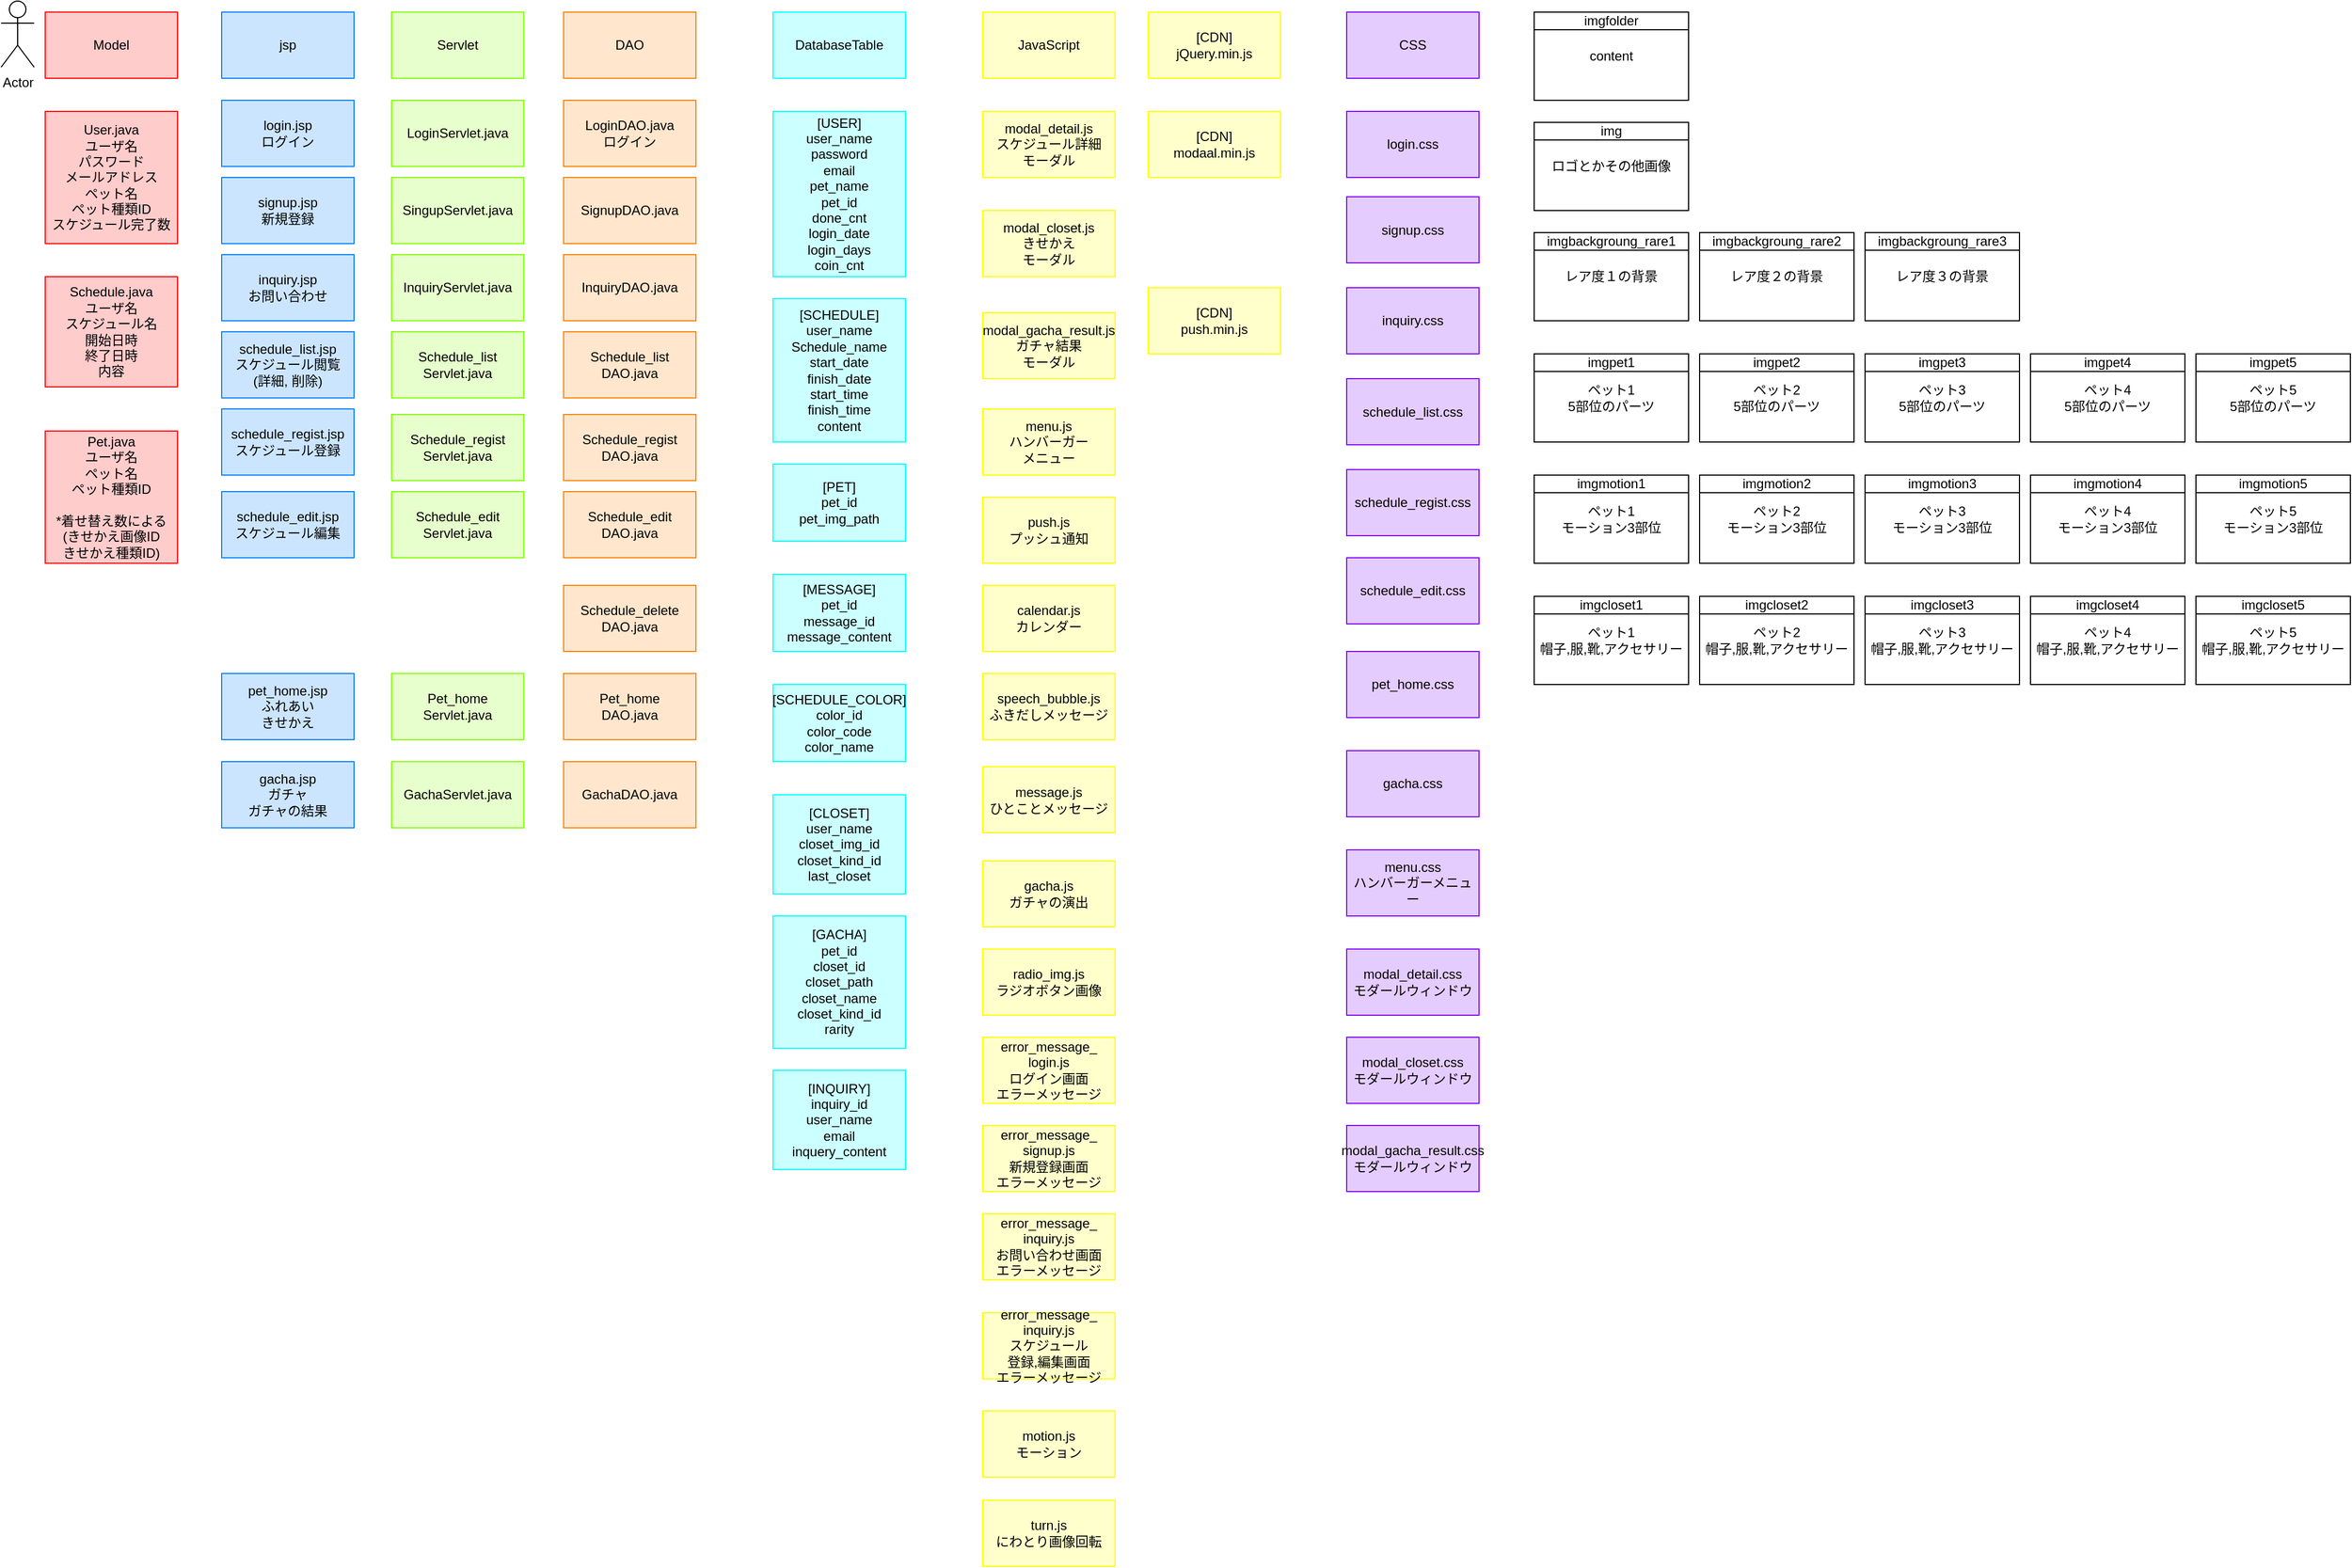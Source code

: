 <mxfile>
    <diagram id="drqowJzIHoU7VS-kYPZM" name="ページ1">
        <mxGraphModel dx="1356" dy="776" grid="1" gridSize="10" guides="1" tooltips="1" connect="1" arrows="1" fold="1" page="1" pageScale="1" pageWidth="827" pageHeight="1169" math="0" shadow="0">
            <root>
                <mxCell id="0"/>
                <mxCell id="1" parent="0"/>
                <mxCell id="2" value="Model" style="rounded=0;whiteSpace=wrap;html=1;strokeColor=#FF0000;fillColor=#FFCCCC;" parent="1" vertex="1">
                    <mxGeometry x="40" y="30" width="120" height="60" as="geometry"/>
                </mxCell>
                <mxCell id="3" value="JavaScript" style="rounded=0;whiteSpace=wrap;html=1;strokeColor=#FFFF00;fillColor=#FFFFCC;" parent="1" vertex="1">
                    <mxGeometry x="890" y="30" width="120" height="60" as="geometry"/>
                </mxCell>
                <mxCell id="4" value="Servlet" style="rounded=0;whiteSpace=wrap;html=1;strokeColor=#80FF00;fillColor=#E6FFCC;" parent="1" vertex="1">
                    <mxGeometry x="354" y="30" width="120" height="60" as="geometry"/>
                </mxCell>
                <mxCell id="5" value="jsp" style="rounded=0;whiteSpace=wrap;html=1;strokeColor=#007FFF;fillColor=#CCE5FF;" parent="1" vertex="1">
                    <mxGeometry x="200" y="30" width="120" height="60" as="geometry"/>
                </mxCell>
                <mxCell id="6" value="CSS" style="rounded=0;whiteSpace=wrap;html=1;strokeColor=#7F00FF;fillColor=#E5CCFF;" parent="1" vertex="1">
                    <mxGeometry x="1220" y="30" width="120" height="60" as="geometry"/>
                </mxCell>
                <mxCell id="14" value="SingupServlet.java" style="rounded=0;whiteSpace=wrap;html=1;strokeColor=#80FF00;fillColor=#E6FFCC;" parent="1" vertex="1">
                    <mxGeometry x="354" y="180" width="120" height="60" as="geometry"/>
                </mxCell>
                <mxCell id="15" value="LoginServlet.java" style="rounded=0;whiteSpace=wrap;html=1;strokeColor=#80FF00;fillColor=#E6FFCC;" parent="1" vertex="1">
                    <mxGeometry x="354" y="110" width="120" height="60" as="geometry"/>
                </mxCell>
                <mxCell id="20" value="schedule_list.jsp&lt;br&gt;スケジュール閲覧&lt;br&gt;(詳細, 削除)" style="rounded=0;whiteSpace=wrap;html=1;strokeColor=#007FFF;fillColor=#CCE5FF;" parent="1" vertex="1">
                    <mxGeometry x="200" y="320" width="120" height="60" as="geometry"/>
                </mxCell>
                <mxCell id="21" value="signup.jsp&lt;br&gt;新規登録" style="rounded=0;whiteSpace=wrap;html=1;strokeColor=#007FFF;fillColor=#CCE5FF;" parent="1" vertex="1">
                    <mxGeometry x="200" y="180" width="120" height="60" as="geometry"/>
                </mxCell>
                <mxCell id="22" value="login.jsp&lt;br&gt;ログイン" style="rounded=0;whiteSpace=wrap;html=1;strokeColor=#007FFF;fillColor=#CCE5FF;" parent="1" vertex="1">
                    <mxGeometry x="200" y="110" width="120" height="60" as="geometry"/>
                </mxCell>
                <mxCell id="37" value="Actor" style="shape=umlActor;verticalLabelPosition=bottom;verticalAlign=top;html=1;outlineConnect=0;strokeColor=#000000;fillColor=#FFFFFF;" parent="1" vertex="1">
                    <mxGeometry y="20" width="30" height="60" as="geometry"/>
                </mxCell>
                <mxCell id="40" value="schedule_edit.jsp&lt;br&gt;スケジュール編集" style="rounded=0;whiteSpace=wrap;html=1;strokeColor=#007FFF;fillColor=#CCE5FF;" parent="1" vertex="1">
                    <mxGeometry x="200" y="465" width="120" height="60" as="geometry"/>
                </mxCell>
                <mxCell id="41" value="pet_home.jsp&lt;br&gt;ふれあい&lt;br&gt;きせかえ" style="rounded=0;whiteSpace=wrap;html=1;strokeColor=#007FFF;fillColor=#CCE5FF;" parent="1" vertex="1">
                    <mxGeometry x="200" y="630" width="120" height="60" as="geometry"/>
                </mxCell>
                <mxCell id="42" value="schedule_regist.jsp&lt;br&gt;スケジュール登録" style="rounded=0;whiteSpace=wrap;html=1;strokeColor=#007FFF;fillColor=#CCE5FF;" parent="1" vertex="1">
                    <mxGeometry x="200" y="390" width="120" height="60" as="geometry"/>
                </mxCell>
                <mxCell id="44" value="gacha.jsp&lt;br&gt;ガチャ&lt;br&gt;ガチャの結果" style="rounded=0;whiteSpace=wrap;html=1;strokeColor=#007FFF;fillColor=#CCE5FF;" parent="1" vertex="1">
                    <mxGeometry x="200" y="710" width="120" height="60" as="geometry"/>
                </mxCell>
                <mxCell id="47" value="DAO" style="rounded=0;whiteSpace=wrap;html=1;strokeColor=#FF8000;fillColor=#FFE6CC;" parent="1" vertex="1">
                    <mxGeometry x="510" y="30" width="120" height="60" as="geometry"/>
                </mxCell>
                <mxCell id="54" value="DatabaseTable" style="rounded=0;whiteSpace=wrap;html=1;strokeColor=#00FFFF;fillColor=#CCFFFF;" parent="1" vertex="1">
                    <mxGeometry x="700" y="30" width="120" height="60" as="geometry"/>
                </mxCell>
                <mxCell id="55" value="inquiry.jsp&lt;br&gt;お問い合わせ" style="rounded=0;whiteSpace=wrap;html=1;strokeColor=#007FFF;fillColor=#CCE5FF;" parent="1" vertex="1">
                    <mxGeometry x="200" y="250" width="120" height="60" as="geometry"/>
                </mxCell>
                <mxCell id="56" value="InquiryServlet.java" style="rounded=0;whiteSpace=wrap;html=1;strokeColor=#80FF00;fillColor=#E6FFCC;" parent="1" vertex="1">
                    <mxGeometry x="354" y="250" width="120" height="60" as="geometry"/>
                </mxCell>
                <mxCell id="57" value="Schedule_list&lt;br&gt;Servlet.java" style="rounded=0;whiteSpace=wrap;html=1;strokeColor=#80FF00;fillColor=#E6FFCC;" parent="1" vertex="1">
                    <mxGeometry x="354" y="320" width="120" height="60" as="geometry"/>
                </mxCell>
                <mxCell id="59" value="Schedule_edit&lt;br&gt;Servlet.java" style="rounded=0;whiteSpace=wrap;html=1;strokeColor=#80FF00;fillColor=#E6FFCC;" parent="1" vertex="1">
                    <mxGeometry x="354" y="465" width="120" height="60" as="geometry"/>
                </mxCell>
                <mxCell id="60" value="Pet_home&lt;br&gt;Servlet.java" style="rounded=0;whiteSpace=wrap;html=1;strokeColor=#80FF00;fillColor=#E6FFCC;" parent="1" vertex="1">
                    <mxGeometry x="354" y="630" width="120" height="60" as="geometry"/>
                </mxCell>
                <mxCell id="61" value="Schedule_regist&lt;br&gt;Servlet.java" style="rounded=0;whiteSpace=wrap;html=1;strokeColor=#80FF00;fillColor=#E6FFCC;" parent="1" vertex="1">
                    <mxGeometry x="354" y="395" width="120" height="60" as="geometry"/>
                </mxCell>
                <mxCell id="62" value="&lt;div style=&quot;&quot;&gt;&lt;span style=&quot;background-color: initial;&quot;&gt;[USER]&lt;/span&gt;&lt;/div&gt;&lt;div style=&quot;&quot;&gt;&lt;span style=&quot;background-color: initial;&quot;&gt;user_name&lt;/span&gt;&lt;/div&gt;&lt;div style=&quot;&quot;&gt;password&lt;/div&gt;&lt;div style=&quot;&quot;&gt;email&lt;/div&gt;&lt;div style=&quot;&quot;&gt;pet_name&lt;/div&gt;&lt;div style=&quot;&quot;&gt;pet_id&lt;/div&gt;&lt;div style=&quot;&quot;&gt;done_cnt&lt;/div&gt;&lt;div style=&quot;&quot;&gt;login_date&lt;/div&gt;&lt;div style=&quot;&quot;&gt;login_days&lt;/div&gt;&lt;div style=&quot;&quot;&gt;coin_cnt&lt;/div&gt;" style="rounded=0;whiteSpace=wrap;html=1;strokeColor=#00FFFF;fillColor=#CCFFFF;align=center;" parent="1" vertex="1">
                    <mxGeometry x="700" y="120" width="120" height="150" as="geometry"/>
                </mxCell>
                <mxCell id="63" value="[SCHEDULE]&lt;br&gt;user_name&lt;br&gt;Schedule_name&lt;br&gt;start_date&lt;br style=&quot;border-color: var(--border-color);&quot;&gt;finish_date&lt;br&gt;start_time&lt;br&gt;finish_time&lt;br&gt;content" style="rounded=0;whiteSpace=wrap;html=1;strokeColor=#00FFFF;fillColor=#CCFFFF;" parent="1" vertex="1">
                    <mxGeometry x="700" y="290" width="120" height="130" as="geometry"/>
                </mxCell>
                <mxCell id="65" value="[PET]&lt;br&gt;pet_id&lt;br&gt;pet_img_path" style="rounded=0;whiteSpace=wrap;html=1;strokeColor=#00FFFF;fillColor=#CCFFFF;" parent="1" vertex="1">
                    <mxGeometry x="700" y="440" width="120" height="70" as="geometry"/>
                </mxCell>
                <mxCell id="66" value="[GACHA]&lt;br&gt;pet_id&lt;br&gt;closet_id&lt;br&gt;closet_path&lt;br&gt;closet_name&lt;br&gt;closet_kind_id&lt;br&gt;rarity" style="rounded=0;whiteSpace=wrap;html=1;strokeColor=#00FFFF;fillColor=#CCFFFF;" parent="1" vertex="1">
                    <mxGeometry x="700" y="850" width="120" height="120" as="geometry"/>
                </mxCell>
                <mxCell id="69" value="[CLOSET]&lt;br&gt;user_name&lt;br&gt;closet_img_id&lt;br&gt;closet_kind_id&lt;br&gt;last_closet" style="rounded=0;whiteSpace=wrap;html=1;strokeColor=#00FFFF;fillColor=#CCFFFF;" parent="1" vertex="1">
                    <mxGeometry x="700" y="740" width="120" height="90" as="geometry"/>
                </mxCell>
                <mxCell id="90" value="[MESSAGE]&lt;br&gt;pet_id&lt;br&gt;message_id&lt;br&gt;message_content" style="rounded=0;whiteSpace=wrap;html=1;strokeColor=#00FFFF;fillColor=#CCFFFF;" parent="1" vertex="1">
                    <mxGeometry x="700" y="540" width="120" height="70" as="geometry"/>
                </mxCell>
                <mxCell id="93" value="[SCHEDULE_COLOR]&lt;br&gt;color_id&lt;br&gt;color_code&lt;br&gt;color_name" style="rounded=0;whiteSpace=wrap;html=1;strokeColor=#00FFFF;fillColor=#CCFFFF;" parent="1" vertex="1">
                    <mxGeometry x="700" y="640" width="120" height="70" as="geometry"/>
                </mxCell>
                <mxCell id="94" value="modal_detail.js&lt;br&gt;スケジュール詳細&lt;br&gt;モーダル" style="rounded=0;whiteSpace=wrap;html=1;strokeColor=#FFFF00;fillColor=#FFFFCC;" parent="1" vertex="1">
                    <mxGeometry x="890" y="120" width="120" height="60" as="geometry"/>
                </mxCell>
                <mxCell id="95" value="[CDN]&lt;br&gt;jQuery.min.js" style="rounded=0;whiteSpace=wrap;html=1;strokeColor=#FFFF00;fillColor=#FFFFCC;" parent="1" vertex="1">
                    <mxGeometry x="1040" y="30" width="120" height="60" as="geometry"/>
                </mxCell>
                <mxCell id="96" value="menu.js&lt;br&gt;ハンバーガー&lt;br&gt;メニュー" style="rounded=0;whiteSpace=wrap;html=1;strokeColor=#FFFF00;fillColor=#FFFFCC;" parent="1" vertex="1">
                    <mxGeometry x="890" y="390" width="120" height="60" as="geometry"/>
                </mxCell>
                <mxCell id="97" value="[INQUIRY]&lt;br&gt;inquiry_id&lt;br&gt;user_name&lt;br&gt;email&lt;br&gt;inquery_content" style="rounded=0;whiteSpace=wrap;html=1;strokeColor=#00FFFF;fillColor=#CCFFFF;" parent="1" vertex="1">
                    <mxGeometry x="700" y="990" width="120" height="90" as="geometry"/>
                </mxCell>
                <mxCell id="99" value="GachaServlet.java" style="rounded=0;whiteSpace=wrap;html=1;strokeColor=#80FF00;fillColor=#E6FFCC;" parent="1" vertex="1">
                    <mxGeometry x="354" y="710" width="120" height="60" as="geometry"/>
                </mxCell>
                <mxCell id="101" value="modal_detail.css&lt;br&gt;モダールウィンドウ" style="rounded=0;whiteSpace=wrap;html=1;strokeColor=#7F00FF;fillColor=#E5CCFF;" parent="1" vertex="1">
                    <mxGeometry x="1220" y="880" width="120" height="60" as="geometry"/>
                </mxCell>
                <mxCell id="111" value="" style="group" parent="1" vertex="1" connectable="0">
                    <mxGeometry x="1390" y="30" width="140" height="80" as="geometry"/>
                </mxCell>
                <mxCell id="109" value="content" style="rounded=0;whiteSpace=wrap;html=1;fillStyle=auto;fillColor=default;gradientColor=none;" parent="111" vertex="1">
                    <mxGeometry width="140.0" height="80" as="geometry"/>
                </mxCell>
                <mxCell id="110" value="imgfolder" style="rounded=0;whiteSpace=wrap;html=1;fillStyle=auto;fillColor=default;gradientColor=none;" parent="111" vertex="1">
                    <mxGeometry width="140.0" height="16" as="geometry"/>
                </mxCell>
                <mxCell id="130" value="calendar.js&lt;br&gt;カレンダー" style="rounded=0;whiteSpace=wrap;html=1;strokeColor=#FFFF00;fillColor=#FFFFCC;" parent="1" vertex="1">
                    <mxGeometry x="890" y="550" width="120" height="60" as="geometry"/>
                </mxCell>
                <mxCell id="131" value="push.js&lt;br&gt;プッシュ通知" style="rounded=0;whiteSpace=wrap;html=1;strokeColor=#FFFF00;fillColor=#FFFFCC;" parent="1" vertex="1">
                    <mxGeometry x="890" y="470" width="120" height="60" as="geometry"/>
                </mxCell>
                <mxCell id="132" value="User.java&lt;br&gt;ユーザ名&lt;br&gt;パスワード&lt;br&gt;メールアドレス&lt;br&gt;ペット名&lt;br&gt;ペット種類ID&lt;br&gt;スケジュール完了数" style="rounded=0;whiteSpace=wrap;html=1;strokeColor=#FF0000;fillColor=#FFCCCC;" parent="1" vertex="1">
                    <mxGeometry x="40" y="120" width="120" height="120" as="geometry"/>
                </mxCell>
                <mxCell id="133" value="Schedule.java&lt;br&gt;ユーザ名&lt;br&gt;スケジュール名&lt;br&gt;開始日時&lt;br&gt;終了日時&lt;br&gt;内容" style="rounded=0;whiteSpace=wrap;html=1;strokeColor=#FF0000;fillColor=#FFCCCC;" parent="1" vertex="1">
                    <mxGeometry x="40" y="270" width="120" height="100" as="geometry"/>
                </mxCell>
                <mxCell id="134" value="Pet.java&lt;br&gt;ユーザ名&lt;br&gt;ペット名&lt;br&gt;ペット種類ID&lt;br&gt;&lt;br&gt;*着せ替え数による&lt;br&gt;(きせかえ画像ID&lt;br&gt;きせかえ種類ID)" style="rounded=0;whiteSpace=wrap;html=1;strokeColor=#FF0000;fillColor=#FFCCCC;" parent="1" vertex="1">
                    <mxGeometry x="40" y="410" width="120" height="120" as="geometry"/>
                </mxCell>
                <mxCell id="135" value="Schedule_list&lt;br&gt;DAO.java" style="rounded=0;whiteSpace=wrap;html=1;strokeColor=#FF8000;fillColor=#FFE6CC;" parent="1" vertex="1">
                    <mxGeometry x="510" y="320" width="120" height="60" as="geometry"/>
                </mxCell>
                <mxCell id="136" value="InquiryDAO.java" style="rounded=0;whiteSpace=wrap;html=1;strokeColor=#FF8000;fillColor=#FFE6CC;" parent="1" vertex="1">
                    <mxGeometry x="510" y="250" width="120" height="60" as="geometry"/>
                </mxCell>
                <mxCell id="137" value="SignupDAO.java" style="rounded=0;whiteSpace=wrap;html=1;strokeColor=#FF8000;fillColor=#FFE6CC;" parent="1" vertex="1">
                    <mxGeometry x="510" y="180" width="120" height="60" as="geometry"/>
                </mxCell>
                <mxCell id="138" value="Schedule_edit&lt;br&gt;DAO.java" style="rounded=0;whiteSpace=wrap;html=1;strokeColor=#FF8000;fillColor=#FFE6CC;" parent="1" vertex="1">
                    <mxGeometry x="510" y="465" width="120" height="60" as="geometry"/>
                </mxCell>
                <mxCell id="139" value="Schedule_regist&lt;br&gt;DAO.java" style="rounded=0;whiteSpace=wrap;html=1;strokeColor=#FF8000;fillColor=#FFE6CC;" parent="1" vertex="1">
                    <mxGeometry x="510" y="395" width="120" height="60" as="geometry"/>
                </mxCell>
                <mxCell id="141" value="Pet_home&lt;br&gt;DAO.java" style="rounded=0;whiteSpace=wrap;html=1;strokeColor=#FF8000;fillColor=#FFE6CC;" parent="1" vertex="1">
                    <mxGeometry x="510" y="630" width="120" height="60" as="geometry"/>
                </mxCell>
                <mxCell id="142" value="Schedule_delete&lt;br&gt;DAO.java" style="rounded=0;whiteSpace=wrap;html=1;strokeColor=#FF8000;fillColor=#FFE6CC;" parent="1" vertex="1">
                    <mxGeometry x="510" y="550" width="120" height="60" as="geometry"/>
                </mxCell>
                <mxCell id="143" value="LoginDAO.java&lt;br style=&quot;border-color: var(--border-color);&quot;&gt;ログイン" style="rounded=0;whiteSpace=wrap;html=1;strokeColor=#FF8000;fillColor=#FFE6CC;" parent="1" vertex="1">
                    <mxGeometry x="510" y="110" width="120" height="60" as="geometry"/>
                </mxCell>
                <mxCell id="144" value="GachaDAO.java" style="rounded=0;whiteSpace=wrap;html=1;strokeColor=#FF8000;fillColor=#FFE6CC;" parent="1" vertex="1">
                    <mxGeometry x="510" y="710" width="120" height="60" as="geometry"/>
                </mxCell>
                <mxCell id="146" value="radio_img.js&lt;br&gt;ラジオボタン画像" style="rounded=0;whiteSpace=wrap;html=1;strokeColor=#FFFF00;fillColor=#FFFFCC;" parent="1" vertex="1">
                    <mxGeometry x="890" y="880" width="120" height="60" as="geometry"/>
                </mxCell>
                <mxCell id="147" value="gacha.js&lt;br&gt;ガチャの演出" style="rounded=0;whiteSpace=wrap;html=1;strokeColor=#FFFF00;fillColor=#FFFFCC;" parent="1" vertex="1">
                    <mxGeometry x="890" y="800" width="120" height="60" as="geometry"/>
                </mxCell>
                <mxCell id="148" value="message.js&lt;br&gt;ひとことメッセージ" style="rounded=0;whiteSpace=wrap;html=1;strokeColor=#FFFF00;fillColor=#FFFFCC;" parent="1" vertex="1">
                    <mxGeometry x="890" y="714.5" width="120" height="60" as="geometry"/>
                </mxCell>
                <mxCell id="149" value="speech_bubble.js&lt;br&gt;ふきだしメッセージ" style="rounded=0;whiteSpace=wrap;html=1;strokeColor=#FFFF00;fillColor=#FFFFCC;" parent="1" vertex="1">
                    <mxGeometry x="890" y="630" width="120" height="60" as="geometry"/>
                </mxCell>
                <mxCell id="151" value="motion.js&lt;br&gt;モーション" style="rounded=0;whiteSpace=wrap;html=1;strokeColor=#FFFF00;fillColor=#FFFFCC;" parent="1" vertex="1">
                    <mxGeometry x="890" y="1299" width="120" height="60" as="geometry"/>
                </mxCell>
                <mxCell id="152" value="error_message_&lt;br&gt;login.js&lt;br&gt;ログイン画面&lt;br&gt;エラーメッセージ" style="rounded=0;whiteSpace=wrap;html=1;strokeColor=#FFFF00;fillColor=#FFFFCC;" parent="1" vertex="1">
                    <mxGeometry x="890" y="960" width="120" height="60" as="geometry"/>
                </mxCell>
                <mxCell id="154" value="error_message_&lt;br&gt;signup.js&lt;br&gt;新規登録画面&lt;br&gt;エラーメッセージ" style="rounded=0;whiteSpace=wrap;html=1;strokeColor=#FFFF00;fillColor=#FFFFCC;" parent="1" vertex="1">
                    <mxGeometry x="890" y="1040" width="120" height="60" as="geometry"/>
                </mxCell>
                <mxCell id="155" value="[CDN]&lt;br&gt;modaal.min.js" style="rounded=0;whiteSpace=wrap;html=1;strokeColor=#FFFF00;fillColor=#FFFFCC;" parent="1" vertex="1">
                    <mxGeometry x="1040" y="120" width="120" height="60" as="geometry"/>
                </mxCell>
                <mxCell id="156" value="[CDN]&lt;br&gt;push.min.js" style="rounded=0;whiteSpace=wrap;html=1;strokeColor=#FFFF00;fillColor=#FFFFCC;" parent="1" vertex="1">
                    <mxGeometry x="1040" y="280" width="120" height="60" as="geometry"/>
                </mxCell>
                <mxCell id="157" value="menu.css&lt;br&gt;ハンバーガーメニュー" style="rounded=0;whiteSpace=wrap;html=1;strokeColor=#7F00FF;fillColor=#E5CCFF;" parent="1" vertex="1">
                    <mxGeometry x="1220" y="790" width="120" height="60" as="geometry"/>
                </mxCell>
                <mxCell id="158" value="login.css" style="rounded=0;whiteSpace=wrap;html=1;strokeColor=#7F00FF;fillColor=#E5CCFF;" parent="1" vertex="1">
                    <mxGeometry x="1220" y="120" width="120" height="60" as="geometry"/>
                </mxCell>
                <mxCell id="159" value="schedule_list.css" style="rounded=0;whiteSpace=wrap;html=1;strokeColor=#7F00FF;fillColor=#E5CCFF;" parent="1" vertex="1">
                    <mxGeometry x="1220" y="362.5" width="120" height="60" as="geometry"/>
                </mxCell>
                <mxCell id="160" value="inquiry.css" style="rounded=0;whiteSpace=wrap;html=1;strokeColor=#7F00FF;fillColor=#E5CCFF;" parent="1" vertex="1">
                    <mxGeometry x="1220" y="280" width="120" height="60" as="geometry"/>
                </mxCell>
                <mxCell id="161" value="signup.css" style="rounded=0;whiteSpace=wrap;html=1;strokeColor=#7F00FF;fillColor=#E5CCFF;" parent="1" vertex="1">
                    <mxGeometry x="1220" y="197.5" width="120" height="60" as="geometry"/>
                </mxCell>
                <mxCell id="162" value="gacha.css" style="rounded=0;whiteSpace=wrap;html=1;strokeColor=#7F00FF;fillColor=#E5CCFF;" parent="1" vertex="1">
                    <mxGeometry x="1220" y="700" width="120" height="60" as="geometry"/>
                </mxCell>
                <mxCell id="163" value="pet_home.css" style="rounded=0;whiteSpace=wrap;html=1;strokeColor=#7F00FF;fillColor=#E5CCFF;" parent="1" vertex="1">
                    <mxGeometry x="1220" y="610" width="120" height="60" as="geometry"/>
                </mxCell>
                <mxCell id="164" value="schedule_edit.css" style="rounded=0;whiteSpace=wrap;html=1;strokeColor=#7F00FF;fillColor=#E5CCFF;" parent="1" vertex="1">
                    <mxGeometry x="1220" y="525" width="120" height="60" as="geometry"/>
                </mxCell>
                <mxCell id="165" value="schedule_regist.css" style="rounded=0;whiteSpace=wrap;html=1;strokeColor=#7F00FF;fillColor=#E5CCFF;" parent="1" vertex="1">
                    <mxGeometry x="1220" y="445" width="120" height="60" as="geometry"/>
                </mxCell>
                <mxCell id="166" value="error_message_&lt;br&gt;inquiry.js&lt;br&gt;お問い合わせ画面&lt;br&gt;エラーメッセージ" style="rounded=0;whiteSpace=wrap;html=1;strokeColor=#FFFF00;fillColor=#FFFFCC;" parent="1" vertex="1">
                    <mxGeometry x="890" y="1120" width="120" height="60" as="geometry"/>
                </mxCell>
                <mxCell id="167" value="error_message_&lt;br&gt;inquiry.js&lt;br&gt;スケジュール&lt;br&gt;登録,編集画面&lt;br&gt;エラーメッセージ" style="rounded=0;whiteSpace=wrap;html=1;strokeColor=#FFFF00;fillColor=#FFFFCC;" parent="1" vertex="1">
                    <mxGeometry x="890" y="1210" width="120" height="60" as="geometry"/>
                </mxCell>
                <mxCell id="168" value="modal_closet.js&lt;br&gt;きせかえ&lt;br&gt;モーダル" style="rounded=0;whiteSpace=wrap;html=1;strokeColor=#FFFF00;fillColor=#FFFFCC;" parent="1" vertex="1">
                    <mxGeometry x="890" y="210" width="120" height="60" as="geometry"/>
                </mxCell>
                <mxCell id="169" value="modal_gacha_result.js&lt;br&gt;ガチャ結果&lt;br&gt;モーダル" style="rounded=0;whiteSpace=wrap;html=1;strokeColor=#FFFF00;fillColor=#FFFFCC;" parent="1" vertex="1">
                    <mxGeometry x="890" y="302.5" width="120" height="60" as="geometry"/>
                </mxCell>
                <mxCell id="170" value="modal_gacha_result.css&lt;br&gt;モダールウィンドウ" style="rounded=0;whiteSpace=wrap;html=1;strokeColor=#7F00FF;fillColor=#E5CCFF;" parent="1" vertex="1">
                    <mxGeometry x="1220" y="1040" width="120" height="60" as="geometry"/>
                </mxCell>
                <mxCell id="171" value="modal_closet.css&lt;br&gt;モダールウィンドウ" style="rounded=0;whiteSpace=wrap;html=1;strokeColor=#7F00FF;fillColor=#E5CCFF;" parent="1" vertex="1">
                    <mxGeometry x="1220" y="960" width="120" height="60" as="geometry"/>
                </mxCell>
                <mxCell id="175" value="" style="group" parent="1" vertex="1" connectable="0">
                    <mxGeometry x="1390" y="130" width="140" height="80" as="geometry"/>
                </mxCell>
                <mxCell id="176" value="ロゴとかその他画像" style="rounded=0;whiteSpace=wrap;html=1;fillStyle=auto;fillColor=default;gradientColor=none;" parent="175" vertex="1">
                    <mxGeometry width="140.0" height="80" as="geometry"/>
                </mxCell>
                <mxCell id="177" value="img" style="rounded=0;whiteSpace=wrap;html=1;fillStyle=auto;fillColor=default;gradientColor=none;" parent="175" vertex="1">
                    <mxGeometry width="140.0" height="16" as="geometry"/>
                </mxCell>
                <mxCell id="181" value="" style="group" parent="1" vertex="1" connectable="0">
                    <mxGeometry x="1540" y="230" width="140" height="80" as="geometry"/>
                </mxCell>
                <mxCell id="182" value="レア度２の背景" style="rounded=0;whiteSpace=wrap;html=1;fillStyle=auto;fillColor=default;gradientColor=none;" parent="181" vertex="1">
                    <mxGeometry width="140.0" height="80" as="geometry"/>
                </mxCell>
                <mxCell id="183" value="imgbackgroung_rare2" style="rounded=0;whiteSpace=wrap;html=1;fillStyle=auto;fillColor=default;gradientColor=none;" parent="181" vertex="1">
                    <mxGeometry width="140.0" height="16" as="geometry"/>
                </mxCell>
                <mxCell id="184" value="" style="group" parent="1" vertex="1" connectable="0">
                    <mxGeometry x="1690" y="230" width="140" height="80" as="geometry"/>
                </mxCell>
                <mxCell id="185" value="レア度３の背景" style="rounded=0;whiteSpace=wrap;html=1;fillStyle=auto;fillColor=default;gradientColor=none;" parent="184" vertex="1">
                    <mxGeometry width="140.0" height="80" as="geometry"/>
                </mxCell>
                <mxCell id="186" value="imgbackgroung_rare3" style="rounded=0;whiteSpace=wrap;html=1;fillStyle=auto;fillColor=default;gradientColor=none;" parent="184" vertex="1">
                    <mxGeometry width="140.0" height="16" as="geometry"/>
                </mxCell>
                <mxCell id="190" value="" style="group" parent="1" vertex="1" connectable="0">
                    <mxGeometry x="1390" y="450" width="140" height="80" as="geometry"/>
                </mxCell>
                <mxCell id="191" value="ペット1&lt;br&gt;モーション3部位" style="rounded=0;whiteSpace=wrap;html=1;fillStyle=auto;fillColor=default;gradientColor=none;" parent="190" vertex="1">
                    <mxGeometry width="140.0" height="80" as="geometry"/>
                </mxCell>
                <mxCell id="192" value="imgmotion1" style="rounded=0;whiteSpace=wrap;html=1;fillStyle=auto;fillColor=default;gradientColor=none;" parent="190" vertex="1">
                    <mxGeometry width="140.0" height="16" as="geometry"/>
                </mxCell>
                <mxCell id="193" value="" style="group" parent="1" vertex="1" connectable="0">
                    <mxGeometry x="1390" y="340" width="140" height="80" as="geometry"/>
                </mxCell>
                <mxCell id="194" value="ペット1&lt;br&gt;5部位のパーツ" style="rounded=0;whiteSpace=wrap;html=1;fillStyle=auto;fillColor=default;gradientColor=none;" parent="193" vertex="1">
                    <mxGeometry width="140.0" height="80" as="geometry"/>
                </mxCell>
                <mxCell id="195" value="imgpet1" style="rounded=0;whiteSpace=wrap;html=1;fillStyle=auto;fillColor=default;gradientColor=none;" parent="193" vertex="1">
                    <mxGeometry width="140.0" height="16" as="geometry"/>
                </mxCell>
                <mxCell id="196" value="" style="group" parent="1" vertex="1" connectable="0">
                    <mxGeometry x="1990" y="340" width="140" height="80" as="geometry"/>
                </mxCell>
                <mxCell id="197" value="ペット5&lt;br&gt;5部位のパーツ" style="rounded=0;whiteSpace=wrap;html=1;fillStyle=auto;fillColor=default;gradientColor=none;" parent="196" vertex="1">
                    <mxGeometry width="140.0" height="80" as="geometry"/>
                </mxCell>
                <mxCell id="198" value="imgpet5" style="rounded=0;whiteSpace=wrap;html=1;fillStyle=auto;fillColor=default;gradientColor=none;" parent="196" vertex="1">
                    <mxGeometry width="140.0" height="16" as="geometry"/>
                </mxCell>
                <mxCell id="199" value="" style="group" parent="1" vertex="1" connectable="0">
                    <mxGeometry x="1840" y="340" width="140" height="80" as="geometry"/>
                </mxCell>
                <mxCell id="200" value="ペット4&lt;br&gt;5部位のパーツ" style="rounded=0;whiteSpace=wrap;html=1;fillStyle=auto;fillColor=default;gradientColor=none;" parent="199" vertex="1">
                    <mxGeometry width="140.0" height="80" as="geometry"/>
                </mxCell>
                <mxCell id="201" value="imgpet4" style="rounded=0;whiteSpace=wrap;html=1;fillStyle=auto;fillColor=default;gradientColor=none;" parent="199" vertex="1">
                    <mxGeometry width="140.0" height="16" as="geometry"/>
                </mxCell>
                <mxCell id="202" value="" style="group" parent="1" vertex="1" connectable="0">
                    <mxGeometry x="1690" y="340" width="140" height="80" as="geometry"/>
                </mxCell>
                <mxCell id="203" value="ペット3&lt;br&gt;5部位のパーツ" style="rounded=0;whiteSpace=wrap;html=1;fillStyle=auto;fillColor=default;gradientColor=none;" parent="202" vertex="1">
                    <mxGeometry width="140.0" height="80" as="geometry"/>
                </mxCell>
                <mxCell id="204" value="imgpet3" style="rounded=0;whiteSpace=wrap;html=1;fillStyle=auto;fillColor=default;gradientColor=none;" parent="202" vertex="1">
                    <mxGeometry width="140.0" height="16" as="geometry"/>
                </mxCell>
                <mxCell id="205" value="" style="group" parent="1" vertex="1" connectable="0">
                    <mxGeometry x="1540" y="340" width="140" height="80" as="geometry"/>
                </mxCell>
                <mxCell id="206" value="ペット2&lt;br&gt;5部位のパーツ" style="rounded=0;whiteSpace=wrap;html=1;fillStyle=auto;fillColor=default;gradientColor=none;" parent="205" vertex="1">
                    <mxGeometry width="140.0" height="80" as="geometry"/>
                </mxCell>
                <mxCell id="207" value="imgpet2" style="rounded=0;whiteSpace=wrap;html=1;fillStyle=auto;fillColor=default;gradientColor=none;" parent="205" vertex="1">
                    <mxGeometry width="140.0" height="16" as="geometry"/>
                </mxCell>
                <mxCell id="208" value="" style="group" parent="1" vertex="1" connectable="0">
                    <mxGeometry x="1540" y="450" width="140" height="80" as="geometry"/>
                </mxCell>
                <mxCell id="209" value="ペット2&lt;br&gt;モーション3部位" style="rounded=0;whiteSpace=wrap;html=1;fillStyle=auto;fillColor=default;gradientColor=none;" parent="208" vertex="1">
                    <mxGeometry width="140.0" height="80" as="geometry"/>
                </mxCell>
                <mxCell id="210" value="imgmotion2" style="rounded=0;whiteSpace=wrap;html=1;fillStyle=auto;fillColor=default;gradientColor=none;" parent="208" vertex="1">
                    <mxGeometry width="140.0" height="16" as="geometry"/>
                </mxCell>
                <mxCell id="211" value="" style="group" parent="1" vertex="1" connectable="0">
                    <mxGeometry x="1990" y="450" width="140" height="80" as="geometry"/>
                </mxCell>
                <mxCell id="212" value="ペット5&lt;br&gt;モーション3部位" style="rounded=0;whiteSpace=wrap;html=1;fillStyle=auto;fillColor=default;gradientColor=none;" parent="211" vertex="1">
                    <mxGeometry width="140.0" height="80" as="geometry"/>
                </mxCell>
                <mxCell id="213" value="imgmotion5" style="rounded=0;whiteSpace=wrap;html=1;fillStyle=auto;fillColor=default;gradientColor=none;" parent="211" vertex="1">
                    <mxGeometry width="140.0" height="16" as="geometry"/>
                </mxCell>
                <mxCell id="214" value="" style="group" parent="1" vertex="1" connectable="0">
                    <mxGeometry x="1840" y="450" width="140" height="80" as="geometry"/>
                </mxCell>
                <mxCell id="215" value="ペット4&lt;br&gt;モーション3部位" style="rounded=0;whiteSpace=wrap;html=1;fillStyle=auto;fillColor=default;gradientColor=none;" parent="214" vertex="1">
                    <mxGeometry width="140.0" height="80" as="geometry"/>
                </mxCell>
                <mxCell id="216" value="imgmotion4" style="rounded=0;whiteSpace=wrap;html=1;fillStyle=auto;fillColor=default;gradientColor=none;" parent="214" vertex="1">
                    <mxGeometry width="140.0" height="16" as="geometry"/>
                </mxCell>
                <mxCell id="217" value="" style="group" parent="1" vertex="1" connectable="0">
                    <mxGeometry x="1690" y="450" width="140" height="80" as="geometry"/>
                </mxCell>
                <mxCell id="218" value="ペット3&lt;br&gt;モーション3部位" style="rounded=0;whiteSpace=wrap;html=1;fillStyle=auto;fillColor=default;gradientColor=none;" parent="217" vertex="1">
                    <mxGeometry width="140.0" height="80" as="geometry"/>
                </mxCell>
                <mxCell id="219" value="imgmotion3" style="rounded=0;whiteSpace=wrap;html=1;fillStyle=auto;fillColor=default;gradientColor=none;" parent="217" vertex="1">
                    <mxGeometry width="140.0" height="16" as="geometry"/>
                </mxCell>
                <mxCell id="220" value="" style="group" parent="1" vertex="1" connectable="0">
                    <mxGeometry x="1390" y="230" width="140" height="80" as="geometry"/>
                </mxCell>
                <mxCell id="221" value="レア度１の背景" style="rounded=0;whiteSpace=wrap;html=1;fillStyle=auto;fillColor=default;gradientColor=none;" parent="220" vertex="1">
                    <mxGeometry width="140.0" height="80" as="geometry"/>
                </mxCell>
                <mxCell id="222" value="imgbackgroung_rare1" style="rounded=0;whiteSpace=wrap;html=1;fillStyle=auto;fillColor=default;gradientColor=none;" parent="220" vertex="1">
                    <mxGeometry width="140.0" height="16" as="geometry"/>
                </mxCell>
                <mxCell id="223" value="" style="group" parent="1" vertex="1" connectable="0">
                    <mxGeometry x="1390" y="560" width="140" height="80" as="geometry"/>
                </mxCell>
                <mxCell id="224" value="ペット1&lt;br&gt;帽子,服,靴,アクセサリー" style="rounded=0;whiteSpace=wrap;html=1;fillStyle=auto;fillColor=default;gradientColor=none;" parent="223" vertex="1">
                    <mxGeometry width="140.0" height="80" as="geometry"/>
                </mxCell>
                <mxCell id="225" value="imgcloset1" style="rounded=0;whiteSpace=wrap;html=1;fillStyle=auto;fillColor=default;gradientColor=none;" parent="223" vertex="1">
                    <mxGeometry width="140.0" height="16" as="geometry"/>
                </mxCell>
                <mxCell id="226" value="" style="group" parent="1" vertex="1" connectable="0">
                    <mxGeometry x="1540" y="560" width="140" height="80" as="geometry"/>
                </mxCell>
                <mxCell id="227" value="ペット2&lt;br&gt;帽子,服,靴,アクセサリー" style="rounded=0;whiteSpace=wrap;html=1;fillStyle=auto;fillColor=default;gradientColor=none;" parent="226" vertex="1">
                    <mxGeometry width="140.0" height="80" as="geometry"/>
                </mxCell>
                <mxCell id="228" value="imgcloset2" style="rounded=0;whiteSpace=wrap;html=1;fillStyle=auto;fillColor=default;gradientColor=none;" parent="226" vertex="1">
                    <mxGeometry width="140.0" height="16" as="geometry"/>
                </mxCell>
                <mxCell id="229" value="" style="group" parent="1" vertex="1" connectable="0">
                    <mxGeometry x="1990" y="560" width="140" height="80" as="geometry"/>
                </mxCell>
                <mxCell id="230" value="ペット5&lt;br&gt;帽子,服,靴,アクセサリー" style="rounded=0;whiteSpace=wrap;html=1;fillStyle=auto;fillColor=default;gradientColor=none;" parent="229" vertex="1">
                    <mxGeometry width="140.0" height="80" as="geometry"/>
                </mxCell>
                <mxCell id="231" value="imgcloset5" style="rounded=0;whiteSpace=wrap;html=1;fillStyle=auto;fillColor=default;gradientColor=none;" parent="229" vertex="1">
                    <mxGeometry width="140.0" height="16" as="geometry"/>
                </mxCell>
                <mxCell id="232" value="" style="group" parent="1" vertex="1" connectable="0">
                    <mxGeometry x="1840" y="560" width="140" height="80" as="geometry"/>
                </mxCell>
                <mxCell id="233" value="ペット4&lt;br&gt;帽子,服,靴,アクセサリー" style="rounded=0;whiteSpace=wrap;html=1;fillStyle=auto;fillColor=default;gradientColor=none;" parent="232" vertex="1">
                    <mxGeometry width="140.0" height="80" as="geometry"/>
                </mxCell>
                <mxCell id="234" value="imgcloset4" style="rounded=0;whiteSpace=wrap;html=1;fillStyle=auto;fillColor=default;gradientColor=none;" parent="232" vertex="1">
                    <mxGeometry width="140.0" height="16" as="geometry"/>
                </mxCell>
                <mxCell id="235" value="" style="group" parent="1" vertex="1" connectable="0">
                    <mxGeometry x="1690" y="560" width="140" height="80" as="geometry"/>
                </mxCell>
                <mxCell id="236" value="ペット3&lt;br&gt;帽子,服,靴,アクセサリー" style="rounded=0;whiteSpace=wrap;html=1;fillStyle=auto;fillColor=default;gradientColor=none;" parent="235" vertex="1">
                    <mxGeometry width="140.0" height="80" as="geometry"/>
                </mxCell>
                <mxCell id="237" value="imgcloset3" style="rounded=0;whiteSpace=wrap;html=1;fillStyle=auto;fillColor=default;gradientColor=none;" parent="235" vertex="1">
                    <mxGeometry width="140.0" height="16" as="geometry"/>
                </mxCell>
                <mxCell id="238" value="turn.js&lt;br&gt;にわとり画像回転" style="rounded=0;whiteSpace=wrap;html=1;strokeColor=#FFFF00;fillColor=#FFFFCC;" parent="1" vertex="1">
                    <mxGeometry x="890" y="1380" width="120" height="60" as="geometry"/>
                </mxCell>
            </root>
        </mxGraphModel>
    </diagram>
</mxfile>